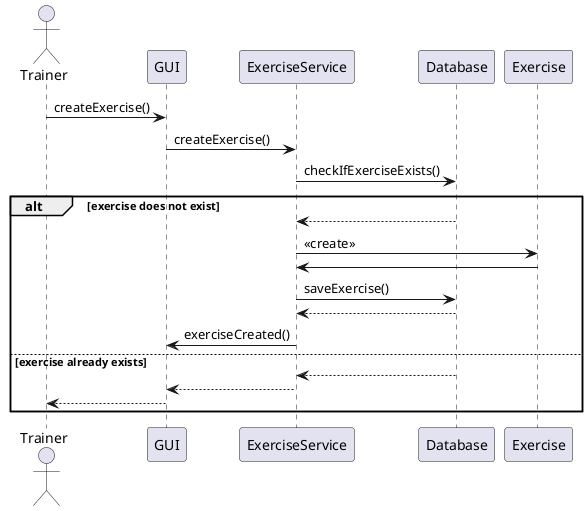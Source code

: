 @startuml create_exercise
actor Trainer
participant GUI
participant ExerciseService
participant DB as "Database"
participant Exercise

Trainer -> GUI : createExercise()
GUI -> ExerciseService : createExercise()

ExerciseService -> DB : checkIfExerciseExists()
alt exercise does not exist
    DB --> ExerciseService
    ExerciseService -> Exercise : <<create>>
    Exercise -> ExerciseService
    ExerciseService -> DB : saveExercise()
    DB --> ExerciseService
    ExerciseService -> GUI : exerciseCreated()
else exercise already exists
    DB --> ExerciseService 
    ExerciseService --> GUI 
    GUI --> Trainer
end

@enduml
